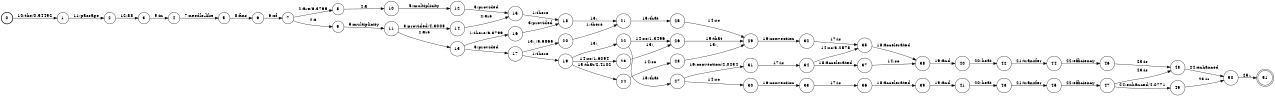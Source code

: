 digraph FST {
rankdir = LR;
size = "8.5,11";
label = "";
center = 1;
orientation = Portrait;
ranksep = "0.4";
nodesep = "0.25";
0 [label = "0", shape = circle, style = bold, fontsize = 14]
	0 -> 1 [label = "10:the/0.54492", fontsize = 14];
1 [label = "1", shape = circle, style = solid, fontsize = 14]
	1 -> 2 [label = "11:passage", fontsize = 14];
2 [label = "2", shape = circle, style = solid, fontsize = 14]
	2 -> 3 [label = "12:88", fontsize = 14];
3 [label = "3", shape = circle, style = solid, fontsize = 14]
	3 -> 4 [label = "9:in", fontsize = 14];
4 [label = "4", shape = circle, style = solid, fontsize = 14]
	4 -> 5 [label = "7:needle-like", fontsize = 14];
5 [label = "5", shape = circle, style = solid, fontsize = 14]
	5 -> 6 [label = "8:fins", fontsize = 14];
6 [label = "6", shape = circle, style = solid, fontsize = 14]
	6 -> 7 [label = "6:of", fontsize = 14];
7 [label = "7", shape = circle, style = solid, fontsize = 14]
	7 -> 8 [label = "2:are/6.3799", fontsize = 14];
	7 -> 9 [label = "4:a", fontsize = 14];
8 [label = "8", shape = circle, style = solid, fontsize = 14]
	8 -> 10 [label = "4:a", fontsize = 14];
9 [label = "9", shape = circle, style = solid, fontsize = 14]
	9 -> 11 [label = "5:multiplicity", fontsize = 14];
10 [label = "10", shape = circle, style = solid, fontsize = 14]
	10 -> 12 [label = "5:multiplicity", fontsize = 14];
11 [label = "11", shape = circle, style = solid, fontsize = 14]
	11 -> 13 [label = "2:are", fontsize = 14];
	11 -> 14 [label = "3:provided/4.3008", fontsize = 14];
12 [label = "12", shape = circle, style = solid, fontsize = 14]
	12 -> 15 [label = "3:provided", fontsize = 14];
13 [label = "13", shape = circle, style = solid, fontsize = 14]
	13 -> 16 [label = "1:there/6.3799", fontsize = 14];
	13 -> 17 [label = "3:provided", fontsize = 14];
14 [label = "14", shape = circle, style = solid, fontsize = 14]
	14 -> 15 [label = "2:are", fontsize = 14];
15 [label = "15", shape = circle, style = solid, fontsize = 14]
	15 -> 18 [label = "1:there", fontsize = 14];
16 [label = "16", shape = circle, style = solid, fontsize = 14]
	16 -> 18 [label = "3:provided", fontsize = 14];
17 [label = "17", shape = circle, style = solid, fontsize = 14]
	17 -> 19 [label = "1:there", fontsize = 14];
	17 -> 20 [label = "13:,/5.6865", fontsize = 14];
18 [label = "18", shape = circle, style = solid, fontsize = 14]
	18 -> 21 [label = "13:,", fontsize = 14];
19 [label = "19", shape = circle, style = solid, fontsize = 14]
	19 -> 22 [label = "13:,", fontsize = 14];
	19 -> 23 [label = "14:so/1.6094", fontsize = 14];
	19 -> 24 [label = "15:that/2.4102", fontsize = 14];
20 [label = "20", shape = circle, style = solid, fontsize = 14]
	20 -> 21 [label = "1:there", fontsize = 14];
21 [label = "21", shape = circle, style = solid, fontsize = 14]
	21 -> 25 [label = "15:that", fontsize = 14];
22 [label = "22", shape = circle, style = solid, fontsize = 14]
	22 -> 26 [label = "14:so/1.3496", fontsize = 14];
	22 -> 27 [label = "15:that", fontsize = 14];
23 [label = "23", shape = circle, style = solid, fontsize = 14]
	23 -> 26 [label = "13:,", fontsize = 14];
24 [label = "24", shape = circle, style = solid, fontsize = 14]
	24 -> 28 [label = "14:so", fontsize = 14];
25 [label = "25", shape = circle, style = solid, fontsize = 14]
	25 -> 29 [label = "14:so", fontsize = 14];
26 [label = "26", shape = circle, style = solid, fontsize = 14]
	26 -> 29 [label = "15:that", fontsize = 14];
27 [label = "27", shape = circle, style = solid, fontsize = 14]
	27 -> 30 [label = "14:so", fontsize = 14];
	27 -> 31 [label = "16:convection/2.0234", fontsize = 14];
28 [label = "28", shape = circle, style = solid, fontsize = 14]
	28 -> 29 [label = "13:,", fontsize = 14];
29 [label = "29", shape = circle, style = solid, fontsize = 14]
	29 -> 32 [label = "16:convection", fontsize = 14];
30 [label = "30", shape = circle, style = solid, fontsize = 14]
	30 -> 33 [label = "16:convection", fontsize = 14];
31 [label = "31", shape = circle, style = solid, fontsize = 14]
	31 -> 34 [label = "17:is", fontsize = 14];
32 [label = "32", shape = circle, style = solid, fontsize = 14]
	32 -> 35 [label = "17:is", fontsize = 14];
33 [label = "33", shape = circle, style = solid, fontsize = 14]
	33 -> 36 [label = "17:is", fontsize = 14];
34 [label = "34", shape = circle, style = solid, fontsize = 14]
	34 -> 35 [label = "14:so/3.2578", fontsize = 14];
	34 -> 37 [label = "18:accelerated", fontsize = 14];
35 [label = "35", shape = circle, style = solid, fontsize = 14]
	35 -> 38 [label = "18:accelerated", fontsize = 14];
36 [label = "36", shape = circle, style = solid, fontsize = 14]
	36 -> 39 [label = "18:accelerated", fontsize = 14];
37 [label = "37", shape = circle, style = solid, fontsize = 14]
	37 -> 38 [label = "14:so", fontsize = 14];
38 [label = "38", shape = circle, style = solid, fontsize = 14]
	38 -> 40 [label = "19:and", fontsize = 14];
39 [label = "39", shape = circle, style = solid, fontsize = 14]
	39 -> 41 [label = "19:and", fontsize = 14];
40 [label = "40", shape = circle, style = solid, fontsize = 14]
	40 -> 42 [label = "20:heat", fontsize = 14];
41 [label = "41", shape = circle, style = solid, fontsize = 14]
	41 -> 43 [label = "20:heat", fontsize = 14];
42 [label = "42", shape = circle, style = solid, fontsize = 14]
	42 -> 44 [label = "21:transfer", fontsize = 14];
43 [label = "43", shape = circle, style = solid, fontsize = 14]
	43 -> 45 [label = "21:transfer", fontsize = 14];
44 [label = "44", shape = circle, style = solid, fontsize = 14]
	44 -> 46 [label = "22:efficiency", fontsize = 14];
45 [label = "45", shape = circle, style = solid, fontsize = 14]
	45 -> 47 [label = "22:efficiency", fontsize = 14];
46 [label = "46", shape = circle, style = solid, fontsize = 14]
	46 -> 48 [label = "23:is", fontsize = 14];
47 [label = "47", shape = circle, style = solid, fontsize = 14]
	47 -> 48 [label = "23:is", fontsize = 14];
	47 -> 49 [label = "24:enhanced/4.0771", fontsize = 14];
48 [label = "48", shape = circle, style = solid, fontsize = 14]
	48 -> 50 [label = "24:enhanced", fontsize = 14];
49 [label = "49", shape = circle, style = solid, fontsize = 14]
	49 -> 50 [label = "23:is", fontsize = 14];
50 [label = "50", shape = circle, style = solid, fontsize = 14]
	50 -> 51 [label = "25:.", fontsize = 14];
51 [label = "51", shape = doublecircle, style = solid, fontsize = 14]
}
